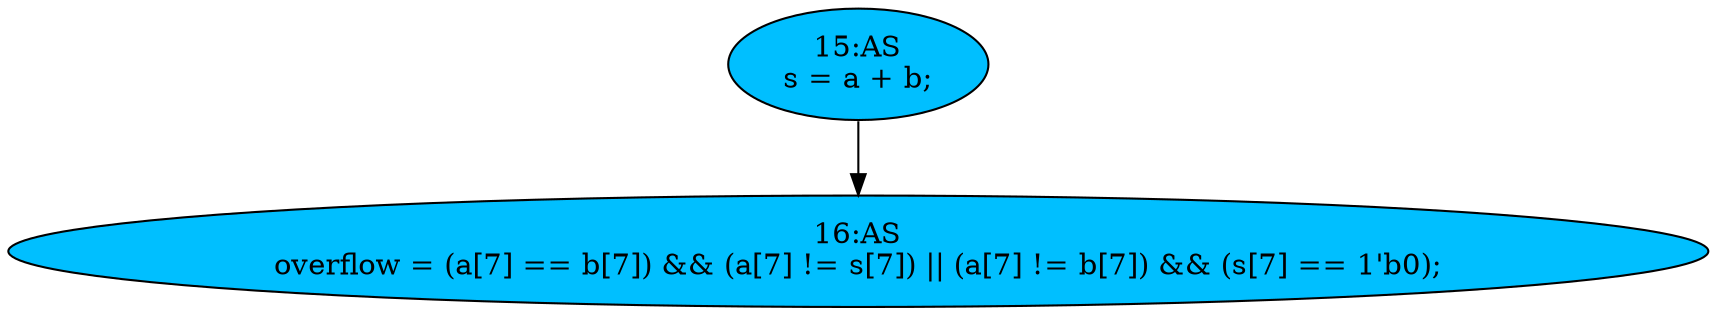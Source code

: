 strict digraph "compose( ,  )" {
	node [label="\N"];
	"16:AS"	[ast="<pyverilog.vparser.ast.Assign object at 0x7f0432d7d710>",
		def_var="['overflow']",
		fillcolor=deepskyblue,
		label="16:AS
overflow = (a[7] == b[7]) && (a[7] != s[7]) || (a[7] != b[7]) && (s[7] == 1'b0);",
		statements="[]",
		style=filled,
		typ=Assign,
		use_var="['a', 'b', 'a', 's', 'a', 'b', 's']"];
	"15:AS"	[ast="<pyverilog.vparser.ast.Assign object at 0x7f0432d16950>",
		def_var="['s']",
		fillcolor=deepskyblue,
		label="15:AS
s = a + b;",
		statements="[]",
		style=filled,
		typ=Assign,
		use_var="['a', 'b']"];
	"15:AS" -> "16:AS";
}
